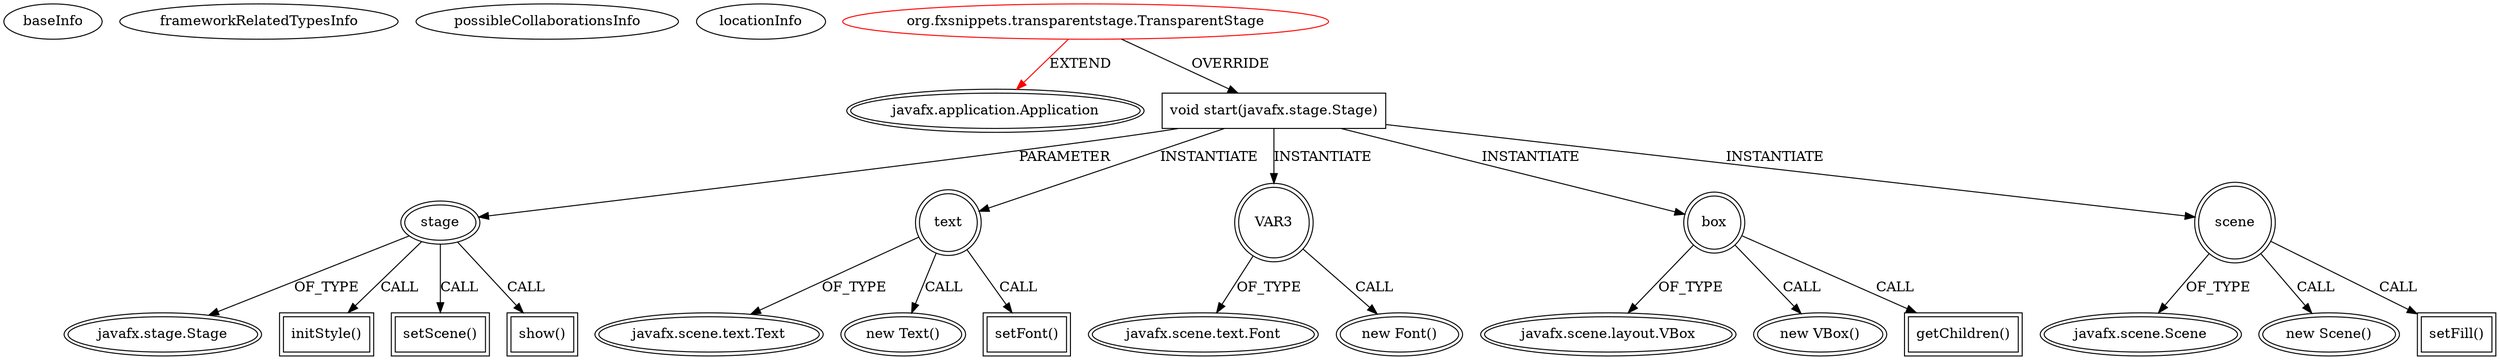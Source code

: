digraph {
baseInfo[graphId=108,category="extension_graph",isAnonymous=false,possibleRelation=false]
frameworkRelatedTypesInfo[0="javafx.application.Application"]
possibleCollaborationsInfo[]
locationInfo[projectName="AdamBien-fx-snippets",filePath="/AdamBien-fx-snippets/fx-snippets-master/TransparentStage/src/org/fxsnippets/transparentstage/TransparentStage.java",contextSignature="TransparentStage",graphId="108"]
0[label="org.fxsnippets.transparentstage.TransparentStage",vertexType="ROOT_CLIENT_CLASS_DECLARATION",isFrameworkType=false,color=red]
1[label="javafx.application.Application",vertexType="FRAMEWORK_CLASS_TYPE",isFrameworkType=true,peripheries=2]
2[label="void start(javafx.stage.Stage)",vertexType="OVERRIDING_METHOD_DECLARATION",isFrameworkType=false,shape=box]
3[label="stage",vertexType="PARAMETER_DECLARATION",isFrameworkType=true,peripheries=2]
4[label="javafx.stage.Stage",vertexType="FRAMEWORK_CLASS_TYPE",isFrameworkType=true,peripheries=2]
6[label="initStyle()",vertexType="INSIDE_CALL",isFrameworkType=true,peripheries=2,shape=box]
8[label="text",vertexType="VARIABLE_EXPRESION",isFrameworkType=true,peripheries=2,shape=circle]
9[label="javafx.scene.text.Text",vertexType="FRAMEWORK_CLASS_TYPE",isFrameworkType=true,peripheries=2]
7[label="new Text()",vertexType="CONSTRUCTOR_CALL",isFrameworkType=true,peripheries=2]
11[label="setFont()",vertexType="INSIDE_CALL",isFrameworkType=true,peripheries=2,shape=box]
13[label="VAR3",vertexType="VARIABLE_EXPRESION",isFrameworkType=true,peripheries=2,shape=circle]
14[label="javafx.scene.text.Font",vertexType="FRAMEWORK_CLASS_TYPE",isFrameworkType=true,peripheries=2]
12[label="new Font()",vertexType="CONSTRUCTOR_CALL",isFrameworkType=true,peripheries=2]
16[label="box",vertexType="VARIABLE_EXPRESION",isFrameworkType=true,peripheries=2,shape=circle]
17[label="javafx.scene.layout.VBox",vertexType="FRAMEWORK_CLASS_TYPE",isFrameworkType=true,peripheries=2]
15[label="new VBox()",vertexType="CONSTRUCTOR_CALL",isFrameworkType=true,peripheries=2]
19[label="getChildren()",vertexType="INSIDE_CALL",isFrameworkType=true,peripheries=2,shape=box]
21[label="scene",vertexType="VARIABLE_EXPRESION",isFrameworkType=true,peripheries=2,shape=circle]
22[label="javafx.scene.Scene",vertexType="FRAMEWORK_CLASS_TYPE",isFrameworkType=true,peripheries=2]
20[label="new Scene()",vertexType="CONSTRUCTOR_CALL",isFrameworkType=true,peripheries=2]
24[label="setFill()",vertexType="INSIDE_CALL",isFrameworkType=true,peripheries=2,shape=box]
26[label="setScene()",vertexType="INSIDE_CALL",isFrameworkType=true,peripheries=2,shape=box]
28[label="show()",vertexType="INSIDE_CALL",isFrameworkType=true,peripheries=2,shape=box]
0->1[label="EXTEND",color=red]
0->2[label="OVERRIDE"]
3->4[label="OF_TYPE"]
2->3[label="PARAMETER"]
3->6[label="CALL"]
2->8[label="INSTANTIATE"]
8->9[label="OF_TYPE"]
8->7[label="CALL"]
8->11[label="CALL"]
2->13[label="INSTANTIATE"]
13->14[label="OF_TYPE"]
13->12[label="CALL"]
2->16[label="INSTANTIATE"]
16->17[label="OF_TYPE"]
16->15[label="CALL"]
16->19[label="CALL"]
2->21[label="INSTANTIATE"]
21->22[label="OF_TYPE"]
21->20[label="CALL"]
21->24[label="CALL"]
3->26[label="CALL"]
3->28[label="CALL"]
}
